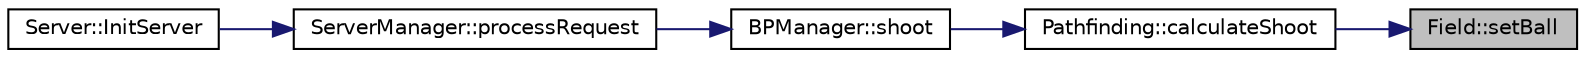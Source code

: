 digraph "Field::setBall"
{
 // LATEX_PDF_SIZE
  edge [fontname="Helvetica",fontsize="10",labelfontname="Helvetica",labelfontsize="10"];
  node [fontname="Helvetica",fontsize="10",shape=record];
  rankdir="RL";
  Node1 [label="Field::setBall",height=0.2,width=0.4,color="black", fillcolor="grey75", style="filled", fontcolor="black",tooltip="This method changes the state of a box to say if whether or not has the ball."];
  Node1 -> Node2 [dir="back",color="midnightblue",fontsize="10",style="solid",fontname="Helvetica"];
  Node2 [label="Pathfinding::calculateShoot",height=0.2,width=0.4,color="black", fillcolor="white", style="filled",URL="$class_pathfinding.html#a50d2a83eee1b955bda740eb316939944",tooltip="Method for calculating a shot, it counts the collisions and bound lines."];
  Node2 -> Node3 [dir="back",color="midnightblue",fontsize="10",style="solid",fontname="Helvetica"];
  Node3 [label="BPManager::shoot",height=0.2,width=0.4,color="black", fillcolor="white", style="filled",URL="$class_b_p_manager.html#a6de771f0739f86deb5ff71cd8b615d7d",tooltip="Method for calculating a shot from the user or the AI."];
  Node3 -> Node4 [dir="back",color="midnightblue",fontsize="10",style="solid",fontname="Helvetica"];
  Node4 [label="ServerManager::processRequest",height=0.2,width=0.4,color="black", fillcolor="white", style="filled",URL="$class_server_manager.html#ab32ee6937a72e821b1985f2648b1351b",tooltip="This method process the information from the socket and gives an response."];
  Node4 -> Node5 [dir="back",color="midnightblue",fontsize="10",style="solid",fontname="Helvetica"];
  Node5 [label="Server::InitServer",height=0.2,width=0.4,color="black", fillcolor="white", style="filled",URL="$class_server.html#a02b029dcb6f2dc46dfcc8785a616682f",tooltip=" "];
}
